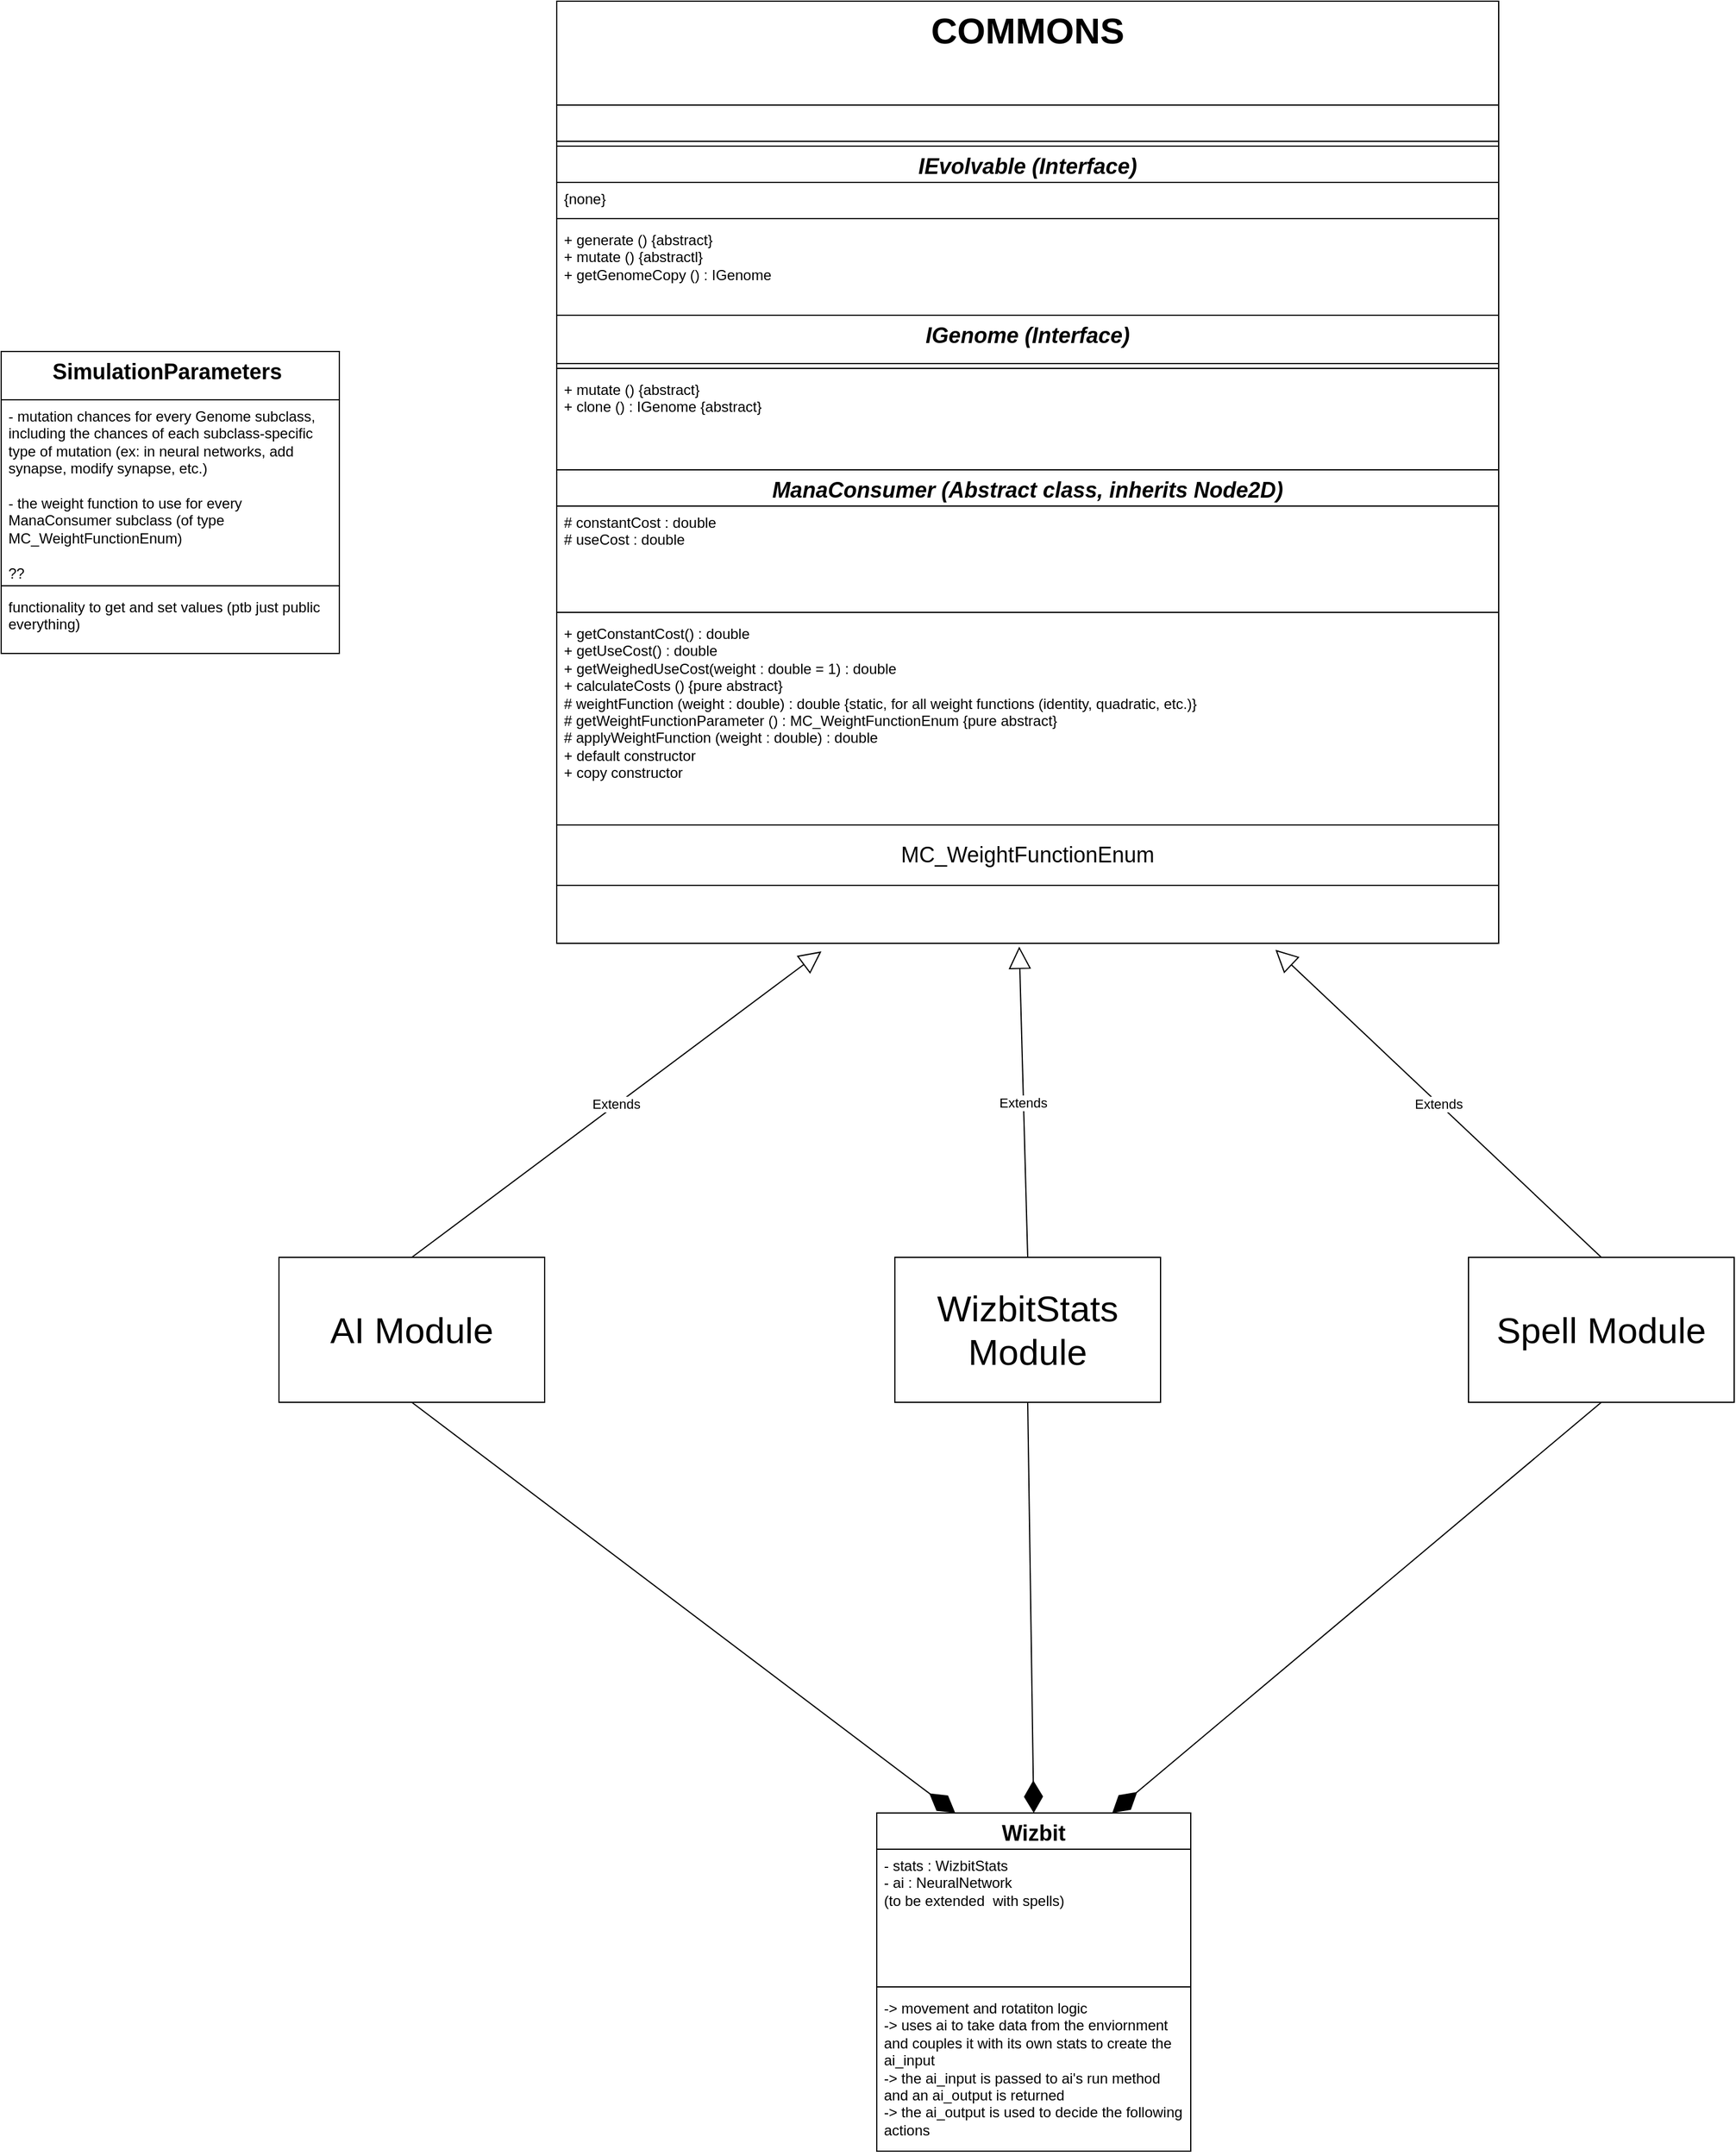 <mxfile version="24.4.0" type="device">
  <diagram name="Page-1" id="iP6XZbFvGvfvqeDjwXDF">
    <mxGraphModel dx="2071" dy="717" grid="1" gridSize="10" guides="1" tooltips="1" connect="1" arrows="1" fold="1" page="1" pageScale="1" pageWidth="850" pageHeight="1100" math="0" shadow="0">
      <root>
        <mxCell id="0" />
        <mxCell id="1" parent="0" />
        <mxCell id="T-azmmbn8cjB90mZDIjP-47" value="&lt;font style=&quot;font-size: 18px;&quot;&gt;Wizbit&lt;/font&gt;" style="swimlane;fontStyle=1;align=center;verticalAlign=top;childLayout=stackLayout;horizontal=1;startSize=30;horizontalStack=0;resizeParent=1;resizeParentMax=0;resizeLast=0;collapsible=1;marginBottom=0;whiteSpace=wrap;html=1;" parent="1" vertex="1">
          <mxGeometry x="-65" y="1840" width="260" height="280" as="geometry" />
        </mxCell>
        <mxCell id="T-azmmbn8cjB90mZDIjP-48" value="- stats : WizbitStats&lt;div&gt;- ai : NeuralNetwork&lt;/div&gt;&lt;div&gt;(to be extended&amp;nbsp; with spells)&lt;/div&gt;&lt;div&gt;&lt;br&gt;&lt;/div&gt;" style="text;strokeColor=none;fillColor=none;align=left;verticalAlign=top;spacingLeft=4;spacingRight=4;overflow=hidden;rotatable=0;points=[[0,0.5],[1,0.5]];portConstraint=eastwest;whiteSpace=wrap;html=1;" parent="T-azmmbn8cjB90mZDIjP-47" vertex="1">
          <mxGeometry y="30" width="260" height="110" as="geometry" />
        </mxCell>
        <mxCell id="T-azmmbn8cjB90mZDIjP-49" value="" style="line;strokeWidth=1;fillColor=none;align=left;verticalAlign=middle;spacingTop=-1;spacingLeft=3;spacingRight=3;rotatable=0;labelPosition=right;points=[];portConstraint=eastwest;strokeColor=inherit;" parent="T-azmmbn8cjB90mZDIjP-47" vertex="1">
          <mxGeometry y="140" width="260" height="8" as="geometry" />
        </mxCell>
        <mxCell id="T-azmmbn8cjB90mZDIjP-50" value="-&amp;gt; movement and rotatiton logic&lt;div&gt;-&amp;gt; uses ai to take data from the enviornment and couples it with its own stats to create the ai_input&lt;/div&gt;&lt;div&gt;-&amp;gt; the ai_input is passed to ai&#39;s run method and an ai_output is returned&lt;/div&gt;&lt;div&gt;-&amp;gt; the ai_output is used to decide the following actions&lt;/div&gt;" style="text;strokeColor=none;fillColor=none;align=left;verticalAlign=top;spacingLeft=4;spacingRight=4;overflow=hidden;rotatable=0;points=[[0,0.5],[1,0.5]];portConstraint=eastwest;whiteSpace=wrap;html=1;" parent="T-azmmbn8cjB90mZDIjP-47" vertex="1">
          <mxGeometry y="148" width="260" height="132" as="geometry" />
        </mxCell>
        <mxCell id="T-azmmbn8cjB90mZDIjP-71" value="&lt;font style=&quot;font-size: 18px;&quot;&gt;SimulationParameters&amp;nbsp;&lt;/font&gt;" style="swimlane;fontStyle=1;align=center;verticalAlign=top;childLayout=stackLayout;horizontal=1;startSize=40;horizontalStack=0;resizeParent=1;resizeParentMax=0;resizeLast=0;collapsible=1;marginBottom=0;whiteSpace=wrap;html=1;" parent="1" vertex="1">
          <mxGeometry x="-790" y="630" width="280" height="250" as="geometry" />
        </mxCell>
        <mxCell id="T-azmmbn8cjB90mZDIjP-72" value="- mutation chances for every Genome subclass, including the chances of each subclass-specific type of mutation (ex: in neural networks, add synapse, modify synapse, etc.)&lt;div&gt;&lt;br&gt;&lt;/div&gt;&lt;div&gt;- the weight function to use for every ManaConsumer subclass (of type&amp;nbsp;&lt;/div&gt;&lt;div&gt;MC_WeightFunctionEnum)&lt;/div&gt;&lt;div&gt;&lt;br&gt;&lt;/div&gt;&lt;div&gt;??&lt;/div&gt;" style="text;strokeColor=none;fillColor=none;align=left;verticalAlign=top;spacingLeft=4;spacingRight=4;overflow=hidden;rotatable=0;points=[[0,0.5],[1,0.5]];portConstraint=eastwest;whiteSpace=wrap;html=1;" parent="T-azmmbn8cjB90mZDIjP-71" vertex="1">
          <mxGeometry y="40" width="280" height="150" as="geometry" />
        </mxCell>
        <mxCell id="T-azmmbn8cjB90mZDIjP-73" value="" style="line;strokeWidth=1;fillColor=none;align=left;verticalAlign=middle;spacingTop=-1;spacingLeft=3;spacingRight=3;rotatable=0;labelPosition=right;points=[];portConstraint=eastwest;strokeColor=inherit;" parent="T-azmmbn8cjB90mZDIjP-71" vertex="1">
          <mxGeometry y="190" width="280" height="8" as="geometry" />
        </mxCell>
        <mxCell id="T-azmmbn8cjB90mZDIjP-74" value="functionality to get and set values (ptb just public everything)" style="text;strokeColor=none;fillColor=none;align=left;verticalAlign=top;spacingLeft=4;spacingRight=4;overflow=hidden;rotatable=0;points=[[0,0.5],[1,0.5]];portConstraint=eastwest;whiteSpace=wrap;html=1;" parent="T-azmmbn8cjB90mZDIjP-71" vertex="1">
          <mxGeometry y="198" width="280" height="52" as="geometry" />
        </mxCell>
        <mxCell id="xisiOEY_XRzz9YnK927Z-10" value="&lt;font style=&quot;font-size: 30px;&quot;&gt;COMMONS&lt;/font&gt;" style="swimlane;fontStyle=1;align=center;verticalAlign=top;childLayout=stackLayout;horizontal=1;startSize=86;horizontalStack=0;resizeParent=1;resizeParentMax=0;resizeLast=0;collapsible=1;marginBottom=0;whiteSpace=wrap;html=1;" parent="1" vertex="1">
          <mxGeometry x="-330" y="340" width="780" height="780" as="geometry" />
        </mxCell>
        <mxCell id="xisiOEY_XRzz9YnK927Z-11" value="&lt;div&gt;&lt;br&gt;&lt;/div&gt;" style="text;strokeColor=none;fillColor=none;align=left;verticalAlign=top;spacingLeft=4;spacingRight=4;overflow=hidden;rotatable=0;points=[[0,0.5],[1,0.5]];portConstraint=eastwest;whiteSpace=wrap;html=1;" parent="xisiOEY_XRzz9YnK927Z-10" vertex="1">
          <mxGeometry y="86" width="780" height="26" as="geometry" />
        </mxCell>
        <mxCell id="xisiOEY_XRzz9YnK927Z-12" value="" style="line;strokeWidth=1;fillColor=none;align=left;verticalAlign=middle;spacingTop=-1;spacingLeft=3;spacingRight=3;rotatable=0;labelPosition=right;points=[];portConstraint=eastwest;strokeColor=inherit;" parent="xisiOEY_XRzz9YnK927Z-10" vertex="1">
          <mxGeometry y="112" width="780" height="8" as="geometry" />
        </mxCell>
        <mxCell id="xisiOEY_XRzz9YnK927Z-2" value="&lt;i&gt;&lt;font style=&quot;font-size: 18px;&quot;&gt;IEvolvable (Interface)&lt;/font&gt;&lt;/i&gt;" style="swimlane;fontStyle=1;align=center;verticalAlign=top;childLayout=stackLayout;horizontal=1;startSize=30;horizontalStack=0;resizeParent=1;resizeParentMax=0;resizeLast=0;collapsible=1;marginBottom=0;whiteSpace=wrap;html=1;" parent="xisiOEY_XRzz9YnK927Z-10" vertex="1">
          <mxGeometry y="120" width="780" height="268" as="geometry" />
        </mxCell>
        <mxCell id="xisiOEY_XRzz9YnK927Z-3" value="{none}" style="text;strokeColor=none;fillColor=none;align=left;verticalAlign=top;spacingLeft=4;spacingRight=4;overflow=hidden;rotatable=0;points=[[0,0.5],[1,0.5]];portConstraint=eastwest;whiteSpace=wrap;html=1;" parent="xisiOEY_XRzz9YnK927Z-2" vertex="1">
          <mxGeometry y="30" width="780" height="26" as="geometry" />
        </mxCell>
        <mxCell id="xisiOEY_XRzz9YnK927Z-4" value="" style="line;strokeWidth=1;fillColor=none;align=left;verticalAlign=middle;spacingTop=-1;spacingLeft=3;spacingRight=3;rotatable=0;labelPosition=right;points=[];portConstraint=eastwest;strokeColor=inherit;" parent="xisiOEY_XRzz9YnK927Z-2" vertex="1">
          <mxGeometry y="56" width="780" height="8" as="geometry" />
        </mxCell>
        <mxCell id="xisiOEY_XRzz9YnK927Z-5" value="+ generate () {abstract}&lt;div&gt;+ mutate () {abstractl}&lt;/div&gt;&lt;div&gt;+ getGenomeCopy () : IGenome&lt;/div&gt;" style="text;strokeColor=none;fillColor=none;align=left;verticalAlign=top;spacingLeft=4;spacingRight=4;overflow=hidden;rotatable=0;points=[[0,0.5],[1,0.5]];portConstraint=eastwest;whiteSpace=wrap;html=1;" parent="xisiOEY_XRzz9YnK927Z-2" vertex="1">
          <mxGeometry y="64" width="780" height="76" as="geometry" />
        </mxCell>
        <mxCell id="xisiOEY_XRzz9YnK927Z-24" value="&lt;i&gt;&lt;font style=&quot;font-size: 18px;&quot;&gt;IGenome (Interface)&lt;/font&gt;&lt;/i&gt;" style="swimlane;fontStyle=1;align=center;verticalAlign=top;childLayout=stackLayout;horizontal=1;startSize=40;horizontalStack=0;resizeParent=1;resizeParentMax=0;resizeLast=0;collapsible=1;marginBottom=0;whiteSpace=wrap;html=1;" parent="xisiOEY_XRzz9YnK927Z-2" vertex="1">
          <mxGeometry y="140" width="780" height="128" as="geometry" />
        </mxCell>
        <mxCell id="xisiOEY_XRzz9YnK927Z-25" value="" style="line;strokeWidth=1;fillColor=none;align=left;verticalAlign=middle;spacingTop=-1;spacingLeft=3;spacingRight=3;rotatable=0;labelPosition=right;points=[];portConstraint=eastwest;strokeColor=inherit;" parent="xisiOEY_XRzz9YnK927Z-24" vertex="1">
          <mxGeometry y="40" width="780" height="8" as="geometry" />
        </mxCell>
        <mxCell id="xisiOEY_XRzz9YnK927Z-26" value="&lt;div&gt;&lt;span style=&quot;background-color: initial;&quot;&gt;+ mutate () {abstract}&lt;/span&gt;&lt;br&gt;&lt;/div&gt;&lt;div&gt;&lt;span style=&quot;background-color: initial;&quot;&gt;+ clone () : IGenome {abstract}&lt;/span&gt;&lt;/div&gt;" style="text;strokeColor=none;fillColor=none;align=left;verticalAlign=top;spacingLeft=4;spacingRight=4;overflow=hidden;rotatable=0;points=[[0,0.5],[1,0.5]];portConstraint=eastwest;whiteSpace=wrap;html=1;" parent="xisiOEY_XRzz9YnK927Z-24" vertex="1">
          <mxGeometry y="48" width="780" height="80" as="geometry" />
        </mxCell>
        <mxCell id="T-azmmbn8cjB90mZDIjP-1" value="&lt;i&gt;&lt;font style=&quot;font-size: 18px;&quot;&gt;ManaConsumer (Abstract class, inherits Node2D)&lt;/font&gt;&lt;/i&gt;" style="swimlane;fontStyle=1;align=center;verticalAlign=top;childLayout=stackLayout;horizontal=1;startSize=30;horizontalStack=0;resizeParent=1;resizeParentMax=0;resizeLast=0;collapsible=1;marginBottom=0;whiteSpace=wrap;html=1;" parent="xisiOEY_XRzz9YnK927Z-10" vertex="1">
          <mxGeometry y="388" width="780" height="294" as="geometry" />
        </mxCell>
        <mxCell id="T-azmmbn8cjB90mZDIjP-2" value="&lt;div&gt;# constantCost : double&lt;/div&gt;&lt;div&gt;# useCost : double&lt;/div&gt;" style="text;strokeColor=none;fillColor=none;align=left;verticalAlign=top;spacingLeft=4;spacingRight=4;overflow=hidden;rotatable=0;points=[[0,0.5],[1,0.5]];portConstraint=eastwest;whiteSpace=wrap;html=1;" parent="T-azmmbn8cjB90mZDIjP-1" vertex="1">
          <mxGeometry y="30" width="780" height="84" as="geometry" />
        </mxCell>
        <mxCell id="T-azmmbn8cjB90mZDIjP-3" value="" style="line;strokeWidth=1;fillColor=none;align=left;verticalAlign=middle;spacingTop=-1;spacingLeft=3;spacingRight=3;rotatable=0;labelPosition=right;points=[];portConstraint=eastwest;strokeColor=inherit;" parent="T-azmmbn8cjB90mZDIjP-1" vertex="1">
          <mxGeometry y="114" width="780" height="8" as="geometry" />
        </mxCell>
        <mxCell id="T-azmmbn8cjB90mZDIjP-4" value="+ getConstantCost() : double&lt;div&gt;+ getUseCost() : double&lt;br&gt;&lt;div&gt;+ getWeighedUseCost(weight : double = 1) : double&lt;/div&gt;&lt;div&gt;+ calculateCosts () {pure abstract}&lt;/div&gt;&lt;div&gt;# weightFunction (weight : double) : double {static, for all weight functions (identity, quadratic, etc.)}&lt;/div&gt;&lt;div&gt;# getWeightFunctionParameter () : MC_WeightFunctionEnum {pure abstract}&lt;/div&gt;&lt;div&gt;# applyWeightFunction (weight : double) : double&lt;/div&gt;&lt;div&gt;+ default constructor&lt;/div&gt;&lt;div&gt;+ copy constructor&lt;/div&gt;&lt;/div&gt;" style="text;strokeColor=none;fillColor=none;align=left;verticalAlign=top;spacingLeft=4;spacingRight=4;overflow=hidden;rotatable=0;points=[[0,0.5],[1,0.5]];portConstraint=eastwest;whiteSpace=wrap;html=1;" parent="T-azmmbn8cjB90mZDIjP-1" vertex="1">
          <mxGeometry y="122" width="780" height="172" as="geometry" />
        </mxCell>
        <mxCell id="V_vbRGF4xTdPhu5meGuk-1" value="&lt;font style=&quot;font-size: 18px;&quot;&gt;MC_WeightFunctionEnum&lt;/font&gt;" style="html=1;whiteSpace=wrap;" parent="xisiOEY_XRzz9YnK927Z-10" vertex="1">
          <mxGeometry y="682" width="780" height="50" as="geometry" />
        </mxCell>
        <mxCell id="xisiOEY_XRzz9YnK927Z-13" value="&lt;div&gt;&lt;br&gt;&lt;/div&gt;&lt;div&gt;&lt;br&gt;&lt;/div&gt;&lt;div&gt;&lt;br&gt;&lt;/div&gt;&lt;div&gt;&lt;br&gt;&lt;/div&gt;&lt;div&gt;&lt;br&gt;&lt;/div&gt;&lt;div&gt;&lt;br&gt;&lt;/div&gt;&lt;div&gt;&lt;br&gt;&lt;/div&gt;&lt;div&gt;&lt;br&gt;&lt;/div&gt;&lt;div&gt;&lt;br&gt;&lt;/div&gt;&lt;div&gt;&lt;br&gt;&lt;/div&gt;&lt;div&gt;&lt;br&gt;&lt;/div&gt;&lt;div&gt;&lt;br&gt;&lt;/div&gt;&lt;div&gt;&lt;br&gt;&lt;/div&gt;&lt;div&gt;&lt;br&gt;&lt;/div&gt;&lt;div&gt;&lt;br&gt;&lt;/div&gt;&lt;div&gt;&lt;br&gt;&lt;/div&gt;&lt;div&gt;&lt;br&gt;&lt;/div&gt;&lt;div&gt;&lt;br&gt;&lt;/div&gt;&lt;div&gt;&lt;br&gt;&lt;/div&gt;&lt;div&gt;&lt;br&gt;&lt;/div&gt;&lt;div&gt;&lt;br&gt;&lt;/div&gt;&lt;div&gt;&lt;br&gt;&lt;/div&gt;&lt;div&gt;&lt;br&gt;&lt;/div&gt;&lt;div&gt;&lt;br&gt;&lt;/div&gt;&lt;div&gt;&lt;br&gt;&lt;/div&gt;&lt;div&gt;&lt;br&gt;&lt;/div&gt;&lt;div&gt;&lt;br&gt;&lt;/div&gt;&lt;div&gt;&lt;br&gt;&lt;/div&gt;&lt;div&gt;&lt;br&gt;&lt;/div&gt;&lt;div&gt;&lt;br&gt;&lt;/div&gt;&lt;div&gt;&lt;br&gt;&lt;/div&gt;&lt;div&gt;&lt;br&gt;&lt;/div&gt;&lt;div&gt;&lt;br&gt;&lt;/div&gt;&lt;div&gt;&lt;br&gt;&lt;/div&gt;&lt;div&gt;&lt;br&gt;&lt;/div&gt;&lt;div&gt;&lt;br&gt;&lt;/div&gt;&lt;div&gt;&lt;br&gt;&lt;/div&gt;&lt;div&gt;&lt;br&gt;&lt;/div&gt;&lt;div&gt;&lt;br&gt;&lt;/div&gt;&lt;div&gt;&lt;br&gt;&lt;/div&gt;&lt;div&gt;&lt;br&gt;&lt;/div&gt;&lt;div&gt;&lt;br&gt;&lt;/div&gt;&lt;div&gt;&lt;br&gt;&lt;/div&gt;" style="text;strokeColor=none;fillColor=none;align=left;verticalAlign=top;spacingLeft=4;spacingRight=4;overflow=hidden;rotatable=0;points=[[0,0.5],[1,0.5]];portConstraint=eastwest;whiteSpace=wrap;html=1;" parent="xisiOEY_XRzz9YnK927Z-10" vertex="1">
          <mxGeometry y="732" width="780" height="48" as="geometry" />
        </mxCell>
        <mxCell id="xisiOEY_XRzz9YnK927Z-15" value="&lt;font style=&quot;font-size: 30px;&quot;&gt;WizbitStats Module&lt;/font&gt;" style="html=1;whiteSpace=wrap;" parent="1" vertex="1">
          <mxGeometry x="-50" y="1380" width="220" height="120" as="geometry" />
        </mxCell>
        <mxCell id="xisiOEY_XRzz9YnK927Z-16" value="&lt;font style=&quot;font-size: 30px;&quot;&gt;AI Module&lt;/font&gt;" style="html=1;whiteSpace=wrap;" parent="1" vertex="1">
          <mxGeometry x="-560" y="1380" width="220" height="120" as="geometry" />
        </mxCell>
        <mxCell id="xisiOEY_XRzz9YnK927Z-17" value="&lt;font style=&quot;font-size: 30px;&quot;&gt;Spell Module&lt;/font&gt;" style="html=1;whiteSpace=wrap;" parent="1" vertex="1">
          <mxGeometry x="425" y="1380" width="220" height="120" as="geometry" />
        </mxCell>
        <mxCell id="xisiOEY_XRzz9YnK927Z-18" value="Extends" style="endArrow=block;endSize=16;endFill=0;html=1;rounded=0;entryX=0.281;entryY=1.139;entryDx=0;entryDy=0;entryPerimeter=0;exitX=0.5;exitY=0;exitDx=0;exitDy=0;" parent="1" source="xisiOEY_XRzz9YnK927Z-16" target="xisiOEY_XRzz9YnK927Z-13" edge="1">
          <mxGeometry width="160" relative="1" as="geometry">
            <mxPoint x="-660" y="1260" as="sourcePoint" />
            <mxPoint x="-500" y="1260" as="targetPoint" />
          </mxGeometry>
        </mxCell>
        <mxCell id="xisiOEY_XRzz9YnK927Z-19" value="Extends" style="endArrow=block;endSize=16;endFill=0;html=1;rounded=0;entryX=0.491;entryY=1.056;entryDx=0;entryDy=0;entryPerimeter=0;exitX=0.5;exitY=0;exitDx=0;exitDy=0;" parent="1" source="xisiOEY_XRzz9YnK927Z-15" target="xisiOEY_XRzz9YnK927Z-13" edge="1">
          <mxGeometry width="160" relative="1" as="geometry">
            <mxPoint x="-300" y="1443" as="sourcePoint" />
            <mxPoint x="39" y="1150" as="targetPoint" />
          </mxGeometry>
        </mxCell>
        <mxCell id="xisiOEY_XRzz9YnK927Z-20" value="Extends" style="endArrow=block;endSize=16;endFill=0;html=1;rounded=0;entryX=0.763;entryY=1.111;entryDx=0;entryDy=0;entryPerimeter=0;exitX=0.5;exitY=0;exitDx=0;exitDy=0;" parent="1" source="xisiOEY_XRzz9YnK927Z-17" target="xisiOEY_XRzz9YnK927Z-13" edge="1">
          <mxGeometry width="160" relative="1" as="geometry">
            <mxPoint x="337" y="1407" as="sourcePoint" />
            <mxPoint x="330" y="1110" as="targetPoint" />
          </mxGeometry>
        </mxCell>
        <mxCell id="xisiOEY_XRzz9YnK927Z-21" value="" style="endArrow=diamondThin;endFill=1;endSize=24;html=1;rounded=0;exitX=0.5;exitY=1;exitDx=0;exitDy=0;entryX=0.25;entryY=0;entryDx=0;entryDy=0;" parent="1" source="xisiOEY_XRzz9YnK927Z-16" target="T-azmmbn8cjB90mZDIjP-47" edge="1">
          <mxGeometry width="160" relative="1" as="geometry">
            <mxPoint x="-250" y="1690" as="sourcePoint" />
            <mxPoint x="-90" y="1690" as="targetPoint" />
          </mxGeometry>
        </mxCell>
        <mxCell id="xisiOEY_XRzz9YnK927Z-22" value="" style="endArrow=diamondThin;endFill=1;endSize=24;html=1;rounded=0;entryX=0.5;entryY=0;entryDx=0;entryDy=0;exitX=0.5;exitY=1;exitDx=0;exitDy=0;" parent="1" source="xisiOEY_XRzz9YnK927Z-15" target="T-azmmbn8cjB90mZDIjP-47" edge="1">
          <mxGeometry width="160" relative="1" as="geometry">
            <mxPoint x="200" y="1600" as="sourcePoint" />
            <mxPoint x="658" y="1950" as="targetPoint" />
          </mxGeometry>
        </mxCell>
        <mxCell id="xisiOEY_XRzz9YnK927Z-23" value="" style="endArrow=diamondThin;endFill=1;endSize=24;html=1;rounded=0;entryX=0.75;entryY=0;entryDx=0;entryDy=0;exitX=0.5;exitY=1;exitDx=0;exitDy=0;" parent="1" source="xisiOEY_XRzz9YnK927Z-17" target="T-azmmbn8cjB90mZDIjP-47" edge="1">
          <mxGeometry width="160" relative="1" as="geometry">
            <mxPoint x="423" y="1610" as="sourcePoint" />
            <mxPoint x="423" y="1950" as="targetPoint" />
          </mxGeometry>
        </mxCell>
      </root>
    </mxGraphModel>
  </diagram>
</mxfile>

